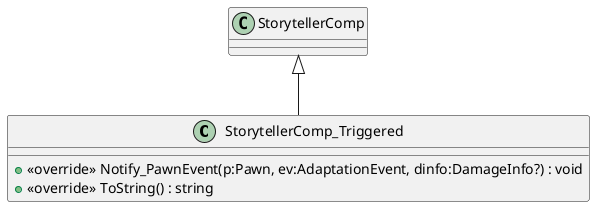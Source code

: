 @startuml
class StorytellerComp_Triggered {
    + <<override>> Notify_PawnEvent(p:Pawn, ev:AdaptationEvent, dinfo:DamageInfo?) : void
    + <<override>> ToString() : string
}
StorytellerComp <|-- StorytellerComp_Triggered
@enduml
